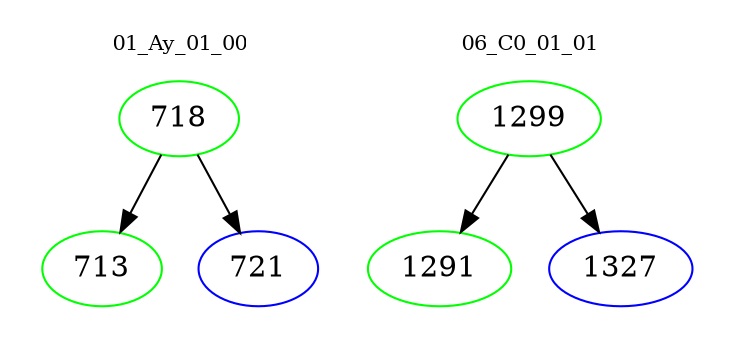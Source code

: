 digraph{
subgraph cluster_0 {
color = white
label = "01_Ay_01_00";
fontsize=10;
T0_718 [label="718", color="green"]
T0_718 -> T0_713 [color="black"]
T0_713 [label="713", color="green"]
T0_718 -> T0_721 [color="black"]
T0_721 [label="721", color="blue"]
}
subgraph cluster_1 {
color = white
label = "06_C0_01_01";
fontsize=10;
T1_1299 [label="1299", color="green"]
T1_1299 -> T1_1291 [color="black"]
T1_1291 [label="1291", color="green"]
T1_1299 -> T1_1327 [color="black"]
T1_1327 [label="1327", color="blue"]
}
}
